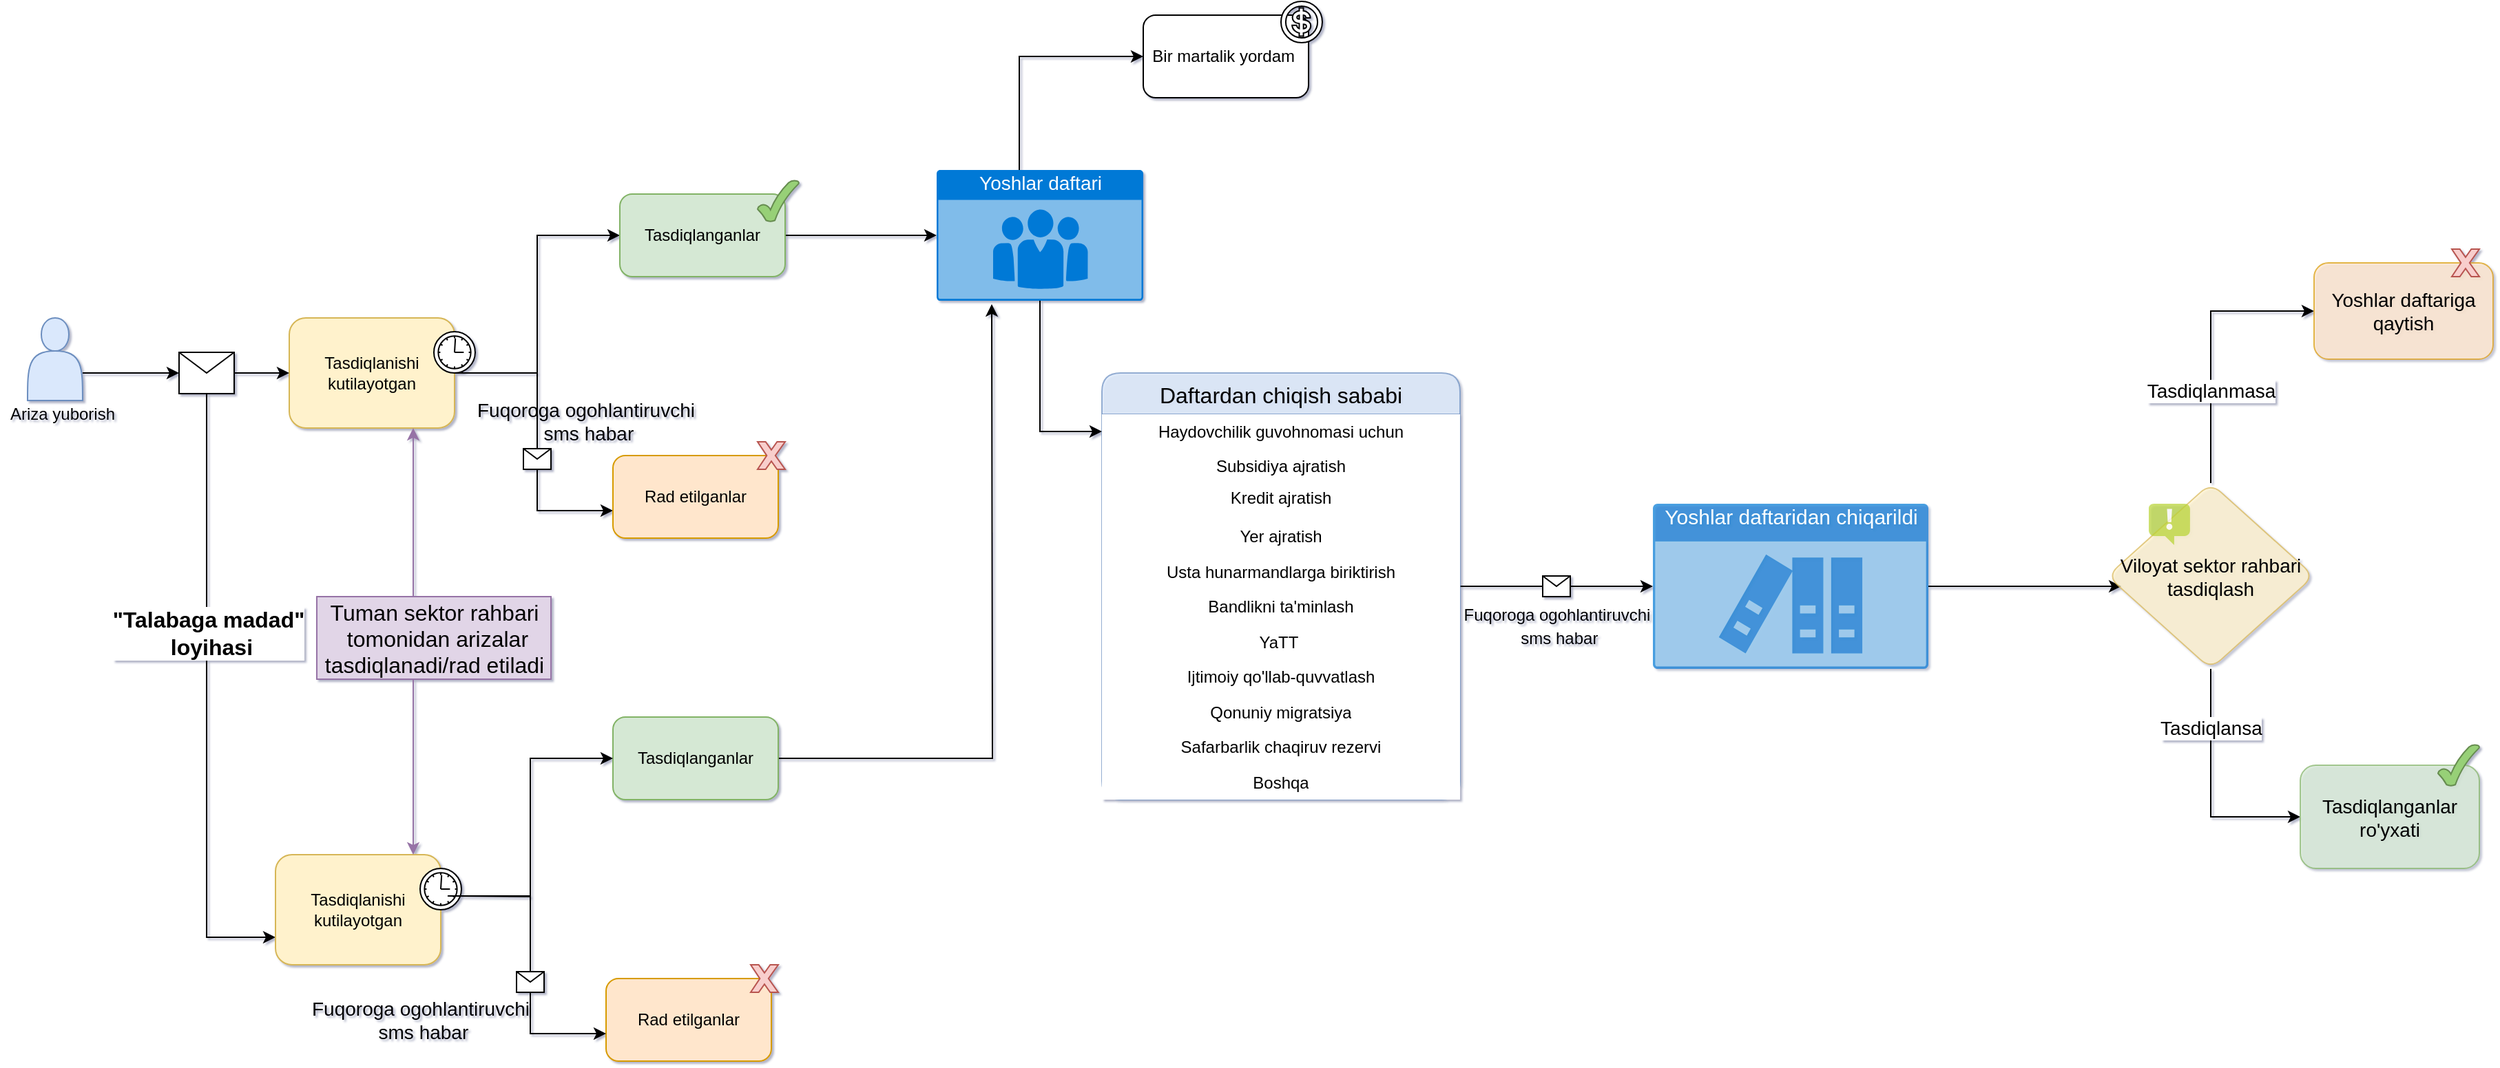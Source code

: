 <mxfile version="14.9.6" type="github">
  <diagram name="Page-1" id="2a216829-ef6e-dabb-86c1-c78162f3ba2b">
    <mxGraphModel dx="2031" dy="349" grid="1" gridSize="10" guides="1" tooltips="1" connect="1" arrows="1" fold="1" page="0" pageScale="1" pageWidth="850" pageHeight="1100" background="none" math="0" shadow="1">
      <root>
        <mxCell id="0" />
        <mxCell id="1" parent="0" />
        <mxCell id="lHs03am_Nj6ZQAmSjY5Q-222" style="edgeStyle=orthogonalEdgeStyle;rounded=0;orthogonalLoop=1;jettySize=auto;html=1;fontSize=14;" edge="1" parent="1" source="lHs03am_Nj6ZQAmSjY5Q-112" target="lHs03am_Nj6ZQAmSjY5Q-220">
          <mxGeometry relative="1" as="geometry" />
        </mxCell>
        <mxCell id="lHs03am_Nj6ZQAmSjY5Q-112" value="Daftardan chiqish sababi" style="shape=table;startSize=30;container=1;collapsible=0;childLayout=tableLayout;fillColor=#dae8fc;strokeColor=#6c8ebf;opacity=70;swimlaneFillColor=#ffffff;direction=east;rounded=1;shadow=0;fontSize=16;" vertex="1" parent="1">
          <mxGeometry x="1050" y="1320" width="260" height="310" as="geometry" />
        </mxCell>
        <mxCell id="lHs03am_Nj6ZQAmSjY5Q-113" value="" style="shape=partialRectangle;collapsible=0;dropTarget=0;pointerEvents=0;fillColor=none;top=0;left=0;bottom=0;right=0;points=[[0,0.5],[1,0.5]];portConstraint=eastwest;" vertex="1" parent="lHs03am_Nj6ZQAmSjY5Q-112">
          <mxGeometry y="30" width="260" height="25" as="geometry" />
        </mxCell>
        <mxCell id="lHs03am_Nj6ZQAmSjY5Q-114" value="Haydovchilik guvohnomasi uchun" style="shape=partialRectangle;html=1;whiteSpace=wrap;connectable=0;overflow=hidden;top=0;left=0;bottom=0;right=0;pointerEvents=1;" vertex="1" parent="lHs03am_Nj6ZQAmSjY5Q-113">
          <mxGeometry width="260" height="25" as="geometry" />
        </mxCell>
        <mxCell id="lHs03am_Nj6ZQAmSjY5Q-115" value="" style="shape=partialRectangle;collapsible=0;dropTarget=0;pointerEvents=0;fillColor=none;top=0;left=0;bottom=0;right=0;points=[[0,0.5],[1,0.5]];portConstraint=eastwest;" vertex="1" parent="lHs03am_Nj6ZQAmSjY5Q-112">
          <mxGeometry y="55" width="260" height="26" as="geometry" />
        </mxCell>
        <mxCell id="lHs03am_Nj6ZQAmSjY5Q-116" value="Subsidiya ajratish" style="shape=partialRectangle;html=1;whiteSpace=wrap;connectable=0;overflow=hidden;top=0;left=0;bottom=0;right=0;pointerEvents=1;" vertex="1" parent="lHs03am_Nj6ZQAmSjY5Q-115">
          <mxGeometry width="260" height="26" as="geometry" />
        </mxCell>
        <mxCell id="lHs03am_Nj6ZQAmSjY5Q-117" value="" style="shape=partialRectangle;collapsible=0;dropTarget=0;pointerEvents=0;fillColor=none;top=0;left=0;bottom=0;right=0;points=[[0,0.5],[1,0.5]];portConstraint=eastwest;" vertex="1" parent="lHs03am_Nj6ZQAmSjY5Q-112">
          <mxGeometry y="81" width="260" height="25" as="geometry" />
        </mxCell>
        <mxCell id="lHs03am_Nj6ZQAmSjY5Q-118" value="Kredit ajratish&lt;br&gt;&lt;br&gt;" style="shape=partialRectangle;html=1;whiteSpace=wrap;connectable=0;overflow=hidden;top=0;left=0;bottom=0;right=0;pointerEvents=1;" vertex="1" parent="lHs03am_Nj6ZQAmSjY5Q-117">
          <mxGeometry width="260" height="25" as="geometry" />
        </mxCell>
        <mxCell id="lHs03am_Nj6ZQAmSjY5Q-119" value="" style="shape=partialRectangle;collapsible=0;dropTarget=0;pointerEvents=0;fillColor=none;top=0;left=0;bottom=0;right=0;points=[[0,0.5],[1,0.5]];portConstraint=eastwest;" vertex="1" parent="lHs03am_Nj6ZQAmSjY5Q-112">
          <mxGeometry y="106" width="260" height="26" as="geometry" />
        </mxCell>
        <mxCell id="lHs03am_Nj6ZQAmSjY5Q-120" value="Yer ajratish" style="shape=partialRectangle;html=1;whiteSpace=wrap;connectable=0;overflow=hidden;top=0;left=0;bottom=0;right=0;pointerEvents=1;" vertex="1" parent="lHs03am_Nj6ZQAmSjY5Q-119">
          <mxGeometry width="260" height="26" as="geometry" />
        </mxCell>
        <mxCell id="lHs03am_Nj6ZQAmSjY5Q-121" value="" style="shape=partialRectangle;collapsible=0;dropTarget=0;pointerEvents=0;fillColor=none;top=0;left=0;bottom=0;right=0;points=[[0,0.5],[1,0.5]];portConstraint=eastwest;" vertex="1" parent="lHs03am_Nj6ZQAmSjY5Q-112">
          <mxGeometry y="132" width="260" height="25" as="geometry" />
        </mxCell>
        <mxCell id="lHs03am_Nj6ZQAmSjY5Q-122" value="Usta hunarmandlarga biriktirish" style="shape=partialRectangle;html=1;whiteSpace=wrap;connectable=0;overflow=hidden;top=0;left=0;bottom=0;right=0;pointerEvents=1;" vertex="1" parent="lHs03am_Nj6ZQAmSjY5Q-121">
          <mxGeometry width="260" height="25" as="geometry" />
        </mxCell>
        <mxCell id="lHs03am_Nj6ZQAmSjY5Q-123" value="" style="shape=partialRectangle;collapsible=0;dropTarget=0;pointerEvents=0;fillColor=none;top=0;left=0;bottom=0;right=0;points=[[0,0.5],[1,0.5]];portConstraint=eastwest;" vertex="1" parent="lHs03am_Nj6ZQAmSjY5Q-112">
          <mxGeometry y="157" width="260" height="26" as="geometry" />
        </mxCell>
        <mxCell id="lHs03am_Nj6ZQAmSjY5Q-124" value="Bandlikni ta&#39;minlash" style="shape=partialRectangle;html=1;whiteSpace=wrap;connectable=0;overflow=hidden;top=0;left=0;bottom=0;right=0;pointerEvents=1;" vertex="1" parent="lHs03am_Nj6ZQAmSjY5Q-123">
          <mxGeometry width="260" height="26" as="geometry" />
        </mxCell>
        <mxCell id="lHs03am_Nj6ZQAmSjY5Q-125" value="" style="shape=partialRectangle;collapsible=0;dropTarget=0;pointerEvents=0;fillColor=none;top=0;left=0;bottom=0;right=0;points=[[0,0.5],[1,0.5]];portConstraint=eastwest;" vertex="1" parent="lHs03am_Nj6ZQAmSjY5Q-112">
          <mxGeometry y="183" width="260" height="25" as="geometry" />
        </mxCell>
        <mxCell id="lHs03am_Nj6ZQAmSjY5Q-126" value="YaTT&lt;span style=&quot;white-space: pre&quot;&gt;	&lt;/span&gt;" style="shape=partialRectangle;html=1;whiteSpace=wrap;connectable=0;overflow=hidden;top=0;left=0;bottom=0;right=0;pointerEvents=1;" vertex="1" parent="lHs03am_Nj6ZQAmSjY5Q-125">
          <mxGeometry width="260" height="25" as="geometry" />
        </mxCell>
        <mxCell id="lHs03am_Nj6ZQAmSjY5Q-127" value="" style="shape=partialRectangle;collapsible=0;dropTarget=0;pointerEvents=0;fillColor=none;top=0;left=0;bottom=0;right=0;points=[[0,0.5],[1,0.5]];portConstraint=eastwest;" vertex="1" parent="lHs03am_Nj6ZQAmSjY5Q-112">
          <mxGeometry y="208" width="260" height="26" as="geometry" />
        </mxCell>
        <mxCell id="lHs03am_Nj6ZQAmSjY5Q-128" value="Ijtimoiy qo&#39;llab-quvvatlash" style="shape=partialRectangle;html=1;whiteSpace=wrap;connectable=0;overflow=hidden;top=0;left=0;bottom=0;right=0;pointerEvents=1;" vertex="1" parent="lHs03am_Nj6ZQAmSjY5Q-127">
          <mxGeometry width="260" height="26" as="geometry" />
        </mxCell>
        <mxCell id="lHs03am_Nj6ZQAmSjY5Q-129" value="" style="shape=partialRectangle;collapsible=0;dropTarget=0;pointerEvents=0;fillColor=none;top=0;left=0;bottom=0;right=0;points=[[0,0.5],[1,0.5]];portConstraint=eastwest;" vertex="1" parent="lHs03am_Nj6ZQAmSjY5Q-112">
          <mxGeometry y="234" width="260" height="25" as="geometry" />
        </mxCell>
        <mxCell id="lHs03am_Nj6ZQAmSjY5Q-130" value="Qonuniy migratsiya" style="shape=partialRectangle;html=1;whiteSpace=wrap;connectable=0;overflow=hidden;top=0;left=0;bottom=0;right=0;pointerEvents=1;" vertex="1" parent="lHs03am_Nj6ZQAmSjY5Q-129">
          <mxGeometry width="260" height="25" as="geometry" />
        </mxCell>
        <mxCell id="lHs03am_Nj6ZQAmSjY5Q-131" value="" style="shape=partialRectangle;collapsible=0;dropTarget=0;pointerEvents=0;fillColor=none;top=0;left=0;bottom=0;right=0;points=[[0,0.5],[1,0.5]];portConstraint=eastwest;" vertex="1" parent="lHs03am_Nj6ZQAmSjY5Q-112">
          <mxGeometry y="259" width="260" height="26" as="geometry" />
        </mxCell>
        <mxCell id="lHs03am_Nj6ZQAmSjY5Q-132" value="Safarbarlik chaqiruv rezervi" style="shape=partialRectangle;html=1;whiteSpace=wrap;connectable=0;overflow=hidden;top=0;left=0;bottom=0;right=0;pointerEvents=1;" vertex="1" parent="lHs03am_Nj6ZQAmSjY5Q-131">
          <mxGeometry width="260" height="26" as="geometry" />
        </mxCell>
        <mxCell id="lHs03am_Nj6ZQAmSjY5Q-133" value="" style="shape=partialRectangle;collapsible=0;dropTarget=0;pointerEvents=0;fillColor=#dae8fc;top=0;left=0;bottom=0;right=0;points=[[0,0.5],[1,0.5]];portConstraint=eastwest;strokeColor=#6c8ebf;" vertex="1" parent="lHs03am_Nj6ZQAmSjY5Q-112">
          <mxGeometry y="285" width="260" height="25" as="geometry" />
        </mxCell>
        <mxCell id="lHs03am_Nj6ZQAmSjY5Q-134" value="Boshqa" style="shape=partialRectangle;html=1;whiteSpace=wrap;connectable=0;overflow=hidden;top=0;left=0;bottom=0;right=0;pointerEvents=1;" vertex="1" parent="lHs03am_Nj6ZQAmSjY5Q-133">
          <mxGeometry width="260" height="25" as="geometry" />
        </mxCell>
        <mxCell id="lHs03am_Nj6ZQAmSjY5Q-5" value="" style="group" vertex="1" connectable="0" parent="1">
          <mxGeometry x="250" y="1270" width="90" height="90" as="geometry" />
        </mxCell>
        <mxCell id="lHs03am_Nj6ZQAmSjY5Q-3" value="" style="shape=actor;whiteSpace=wrap;html=1;fillColor=#dae8fc;strokeColor=#6c8ebf;" vertex="1" parent="lHs03am_Nj6ZQAmSjY5Q-5">
          <mxGeometry x="20" y="10" width="40" height="60" as="geometry" />
        </mxCell>
        <mxCell id="lHs03am_Nj6ZQAmSjY5Q-4" value="Ariza yuborish" style="text;html=1;align=center;verticalAlign=middle;resizable=0;points=[];autosize=1;strokeColor=none;" vertex="1" parent="lHs03am_Nj6ZQAmSjY5Q-5">
          <mxGeometry y="70" width="90" height="20" as="geometry" />
        </mxCell>
        <mxCell id="lHs03am_Nj6ZQAmSjY5Q-40" style="edgeStyle=orthogonalEdgeStyle;rounded=0;orthogonalLoop=1;jettySize=auto;html=1;entryX=0;entryY=0.5;entryDx=0;entryDy=0;" edge="1" parent="1" source="lHs03am_Nj6ZQAmSjY5Q-6" target="lHs03am_Nj6ZQAmSjY5Q-13">
          <mxGeometry relative="1" as="geometry">
            <Array as="points">
              <mxPoint x="640" y="1320" />
              <mxPoint x="640" y="1220" />
            </Array>
          </mxGeometry>
        </mxCell>
        <mxCell id="lHs03am_Nj6ZQAmSjY5Q-42" style="edgeStyle=orthogonalEdgeStyle;rounded=0;orthogonalLoop=1;jettySize=auto;html=1;startArrow=none;" edge="1" parent="1" source="lHs03am_Nj6ZQAmSjY5Q-223">
          <mxGeometry relative="1" as="geometry">
            <mxPoint x="695" y="1420" as="targetPoint" />
            <Array as="points">
              <mxPoint x="640" y="1320" />
              <mxPoint x="640" y="1420" />
              <mxPoint x="695" y="1420" />
            </Array>
          </mxGeometry>
        </mxCell>
        <mxCell id="lHs03am_Nj6ZQAmSjY5Q-6" value="Tasdiqlanishi kutilayotgan" style="html=1;whiteSpace=wrap;rounded=1;fillColor=#fff2cc;strokeColor=#d6b656;" vertex="1" parent="1">
          <mxGeometry x="460" y="1280" width="120" height="80" as="geometry" />
        </mxCell>
        <mxCell id="lHs03am_Nj6ZQAmSjY5Q-7" value="" style="shape=mxgraph.bpmn.timer_start;perimeter=ellipsePerimeter;html=1;labelPosition=right;labelBackgroundColor=#ffffff;align=left;" vertex="1" parent="lHs03am_Nj6ZQAmSjY5Q-6">
          <mxGeometry x="1" width="30" height="30" relative="1" as="geometry">
            <mxPoint x="-15" y="10" as="offset" />
          </mxGeometry>
        </mxCell>
        <mxCell id="lHs03am_Nj6ZQAmSjY5Q-12" style="edgeStyle=orthogonalEdgeStyle;rounded=0;orthogonalLoop=1;jettySize=auto;html=1;entryX=0;entryY=0.5;entryDx=0;entryDy=0;" edge="1" parent="1" source="lHs03am_Nj6ZQAmSjY5Q-10" target="lHs03am_Nj6ZQAmSjY5Q-6">
          <mxGeometry relative="1" as="geometry" />
        </mxCell>
        <mxCell id="lHs03am_Nj6ZQAmSjY5Q-250" style="edgeStyle=orthogonalEdgeStyle;rounded=0;orthogonalLoop=1;jettySize=auto;html=1;fontSize=14;entryX=0;entryY=0.75;entryDx=0;entryDy=0;" edge="1" parent="1" source="lHs03am_Nj6ZQAmSjY5Q-10" target="lHs03am_Nj6ZQAmSjY5Q-248">
          <mxGeometry relative="1" as="geometry">
            <mxPoint x="400" y="1720" as="targetPoint" />
            <Array as="points">
              <mxPoint x="400" y="1730" />
            </Array>
          </mxGeometry>
        </mxCell>
        <mxCell id="lHs03am_Nj6ZQAmSjY5Q-251" value="&quot;Talabaga madad&quot;&lt;br&gt;&amp;nbsp;loyihasi" style="edgeLabel;html=1;align=center;verticalAlign=middle;resizable=0;points=[];fontSize=16;fontStyle=1" vertex="1" connectable="0" parent="lHs03am_Nj6ZQAmSjY5Q-250">
          <mxGeometry x="-0.218" y="1" relative="1" as="geometry">
            <mxPoint as="offset" />
          </mxGeometry>
        </mxCell>
        <mxCell id="lHs03am_Nj6ZQAmSjY5Q-10" value="" style="shape=message;whiteSpace=wrap;html=1;" vertex="1" parent="1">
          <mxGeometry x="380" y="1305" width="40" height="30" as="geometry" />
        </mxCell>
        <mxCell id="lHs03am_Nj6ZQAmSjY5Q-11" style="edgeStyle=orthogonalEdgeStyle;rounded=0;orthogonalLoop=1;jettySize=auto;html=1;entryX=0;entryY=0.5;entryDx=0;entryDy=0;" edge="1" parent="1" source="lHs03am_Nj6ZQAmSjY5Q-3" target="lHs03am_Nj6ZQAmSjY5Q-10">
          <mxGeometry relative="1" as="geometry">
            <mxPoint x="370" y="1310" as="targetPoint" />
            <Array as="points">
              <mxPoint x="330" y="1320" />
              <mxPoint x="330" y="1320" />
            </Array>
          </mxGeometry>
        </mxCell>
        <mxCell id="lHs03am_Nj6ZQAmSjY5Q-44" style="edgeStyle=orthogonalEdgeStyle;rounded=0;orthogonalLoop=1;jettySize=auto;html=1;entryX=0;entryY=0.5;entryDx=0;entryDy=0;entryPerimeter=0;" edge="1" parent="1" source="lHs03am_Nj6ZQAmSjY5Q-13" target="lHs03am_Nj6ZQAmSjY5Q-43">
          <mxGeometry relative="1" as="geometry" />
        </mxCell>
        <mxCell id="lHs03am_Nj6ZQAmSjY5Q-46" style="edgeStyle=orthogonalEdgeStyle;rounded=0;orthogonalLoop=1;jettySize=auto;html=1;entryX=0;entryY=0.5;entryDx=0;entryDy=0;" edge="1" parent="1" source="lHs03am_Nj6ZQAmSjY5Q-43" target="lHs03am_Nj6ZQAmSjY5Q-45">
          <mxGeometry relative="1" as="geometry">
            <Array as="points">
              <mxPoint x="990" y="1090" />
            </Array>
          </mxGeometry>
        </mxCell>
        <mxCell id="lHs03am_Nj6ZQAmSjY5Q-217" style="edgeStyle=orthogonalEdgeStyle;rounded=0;orthogonalLoop=1;jettySize=auto;html=1;fontSize=14;" edge="1" parent="1" source="lHs03am_Nj6ZQAmSjY5Q-43" target="lHs03am_Nj6ZQAmSjY5Q-113">
          <mxGeometry relative="1" as="geometry" />
        </mxCell>
        <mxCell id="lHs03am_Nj6ZQAmSjY5Q-43" value="Yoshlar daftari" style="html=1;strokeColor=none;fillColor=#0079D6;labelPosition=center;verticalLabelPosition=middle;verticalAlign=top;align=center;fontSize=14;outlineConnect=0;spacingTop=-6;fontColor=#FFFFFF;shape=mxgraph.sitemap.about_us;" vertex="1" parent="1">
          <mxGeometry x="930" y="1172.5" width="150" height="95" as="geometry" />
        </mxCell>
        <mxCell id="lHs03am_Nj6ZQAmSjY5Q-213" value="" style="group" vertex="1" connectable="0" parent="1">
          <mxGeometry x="1080" y="1050" width="130" height="70" as="geometry" />
        </mxCell>
        <mxCell id="lHs03am_Nj6ZQAmSjY5Q-45" value="Bir martalik yordam&amp;nbsp;" style="rounded=1;whiteSpace=wrap;html=1;" vertex="1" parent="lHs03am_Nj6ZQAmSjY5Q-213">
          <mxGeometry y="10" width="120" height="60" as="geometry" />
        </mxCell>
        <mxCell id="lHs03am_Nj6ZQAmSjY5Q-47" value="" style="shape=mxgraph.signs.travel.cashier;html=1;pointerEvents=1;verticalLabelPosition=bottom;verticalAlign=top;align=center;" vertex="1" parent="lHs03am_Nj6ZQAmSjY5Q-213">
          <mxGeometry x="100" width="30" height="30" as="geometry" />
        </mxCell>
        <mxCell id="lHs03am_Nj6ZQAmSjY5Q-214" value="" style="group" vertex="1" connectable="0" parent="1">
          <mxGeometry x="695" y="1370" width="125" height="70" as="geometry" />
        </mxCell>
        <mxCell id="lHs03am_Nj6ZQAmSjY5Q-14" value="Rad etilganlar" style="rounded=1;whiteSpace=wrap;html=1;fillColor=#ffe6cc;strokeColor=#d79b00;" vertex="1" parent="lHs03am_Nj6ZQAmSjY5Q-214">
          <mxGeometry y="10" width="120" height="60" as="geometry" />
        </mxCell>
        <mxCell id="lHs03am_Nj6ZQAmSjY5Q-35" value="" style="verticalLabelPosition=bottom;verticalAlign=top;html=1;shape=mxgraph.basic.x;fillColor=#f8cecc;strokeColor=#b85450;" vertex="1" parent="lHs03am_Nj6ZQAmSjY5Q-214">
          <mxGeometry x="105" width="20" height="20" as="geometry" />
        </mxCell>
        <mxCell id="lHs03am_Nj6ZQAmSjY5Q-215" value="" style="group" vertex="1" connectable="0" parent="1">
          <mxGeometry x="700" y="1180" width="130" height="70" as="geometry" />
        </mxCell>
        <mxCell id="lHs03am_Nj6ZQAmSjY5Q-13" value="Tasdiqlanganlar" style="rounded=1;whiteSpace=wrap;html=1;fillColor=#d5e8d4;strokeColor=#82b366;" vertex="1" parent="lHs03am_Nj6ZQAmSjY5Q-215">
          <mxGeometry y="10" width="120" height="60" as="geometry" />
        </mxCell>
        <mxCell id="lHs03am_Nj6ZQAmSjY5Q-34" value="" style="verticalLabelPosition=bottom;verticalAlign=top;html=1;shape=mxgraph.basic.tick;strokeColor=#668C50;fillColor=#97D077;" vertex="1" parent="lHs03am_Nj6ZQAmSjY5Q-215">
          <mxGeometry x="100" width="30" height="30" as="geometry" />
        </mxCell>
        <mxCell id="lHs03am_Nj6ZQAmSjY5Q-232" style="edgeStyle=orthogonalEdgeStyle;rounded=0;orthogonalLoop=1;jettySize=auto;html=1;entryX=0.067;entryY=0.556;entryDx=0;entryDy=0;entryPerimeter=0;fontSize=14;" edge="1" parent="1" source="lHs03am_Nj6ZQAmSjY5Q-220" target="lHs03am_Nj6ZQAmSjY5Q-231">
          <mxGeometry relative="1" as="geometry" />
        </mxCell>
        <mxCell id="lHs03am_Nj6ZQAmSjY5Q-220" value="&lt;font style=&quot;font-size: 15px&quot;&gt;Yoshlar daftaridan chiqarildi&lt;/font&gt;" style="html=1;strokeColor=none;fillColor=#0079D6;labelPosition=center;verticalLabelPosition=middle;verticalAlign=top;align=center;fontSize=12;outlineConnect=0;spacingTop=-6;fontColor=#FFFFFF;shape=mxgraph.sitemap.references;rounded=1;shadow=0;sketch=0;opacity=70;" vertex="1" parent="1">
          <mxGeometry x="1450" y="1415" width="200" height="120" as="geometry" />
        </mxCell>
        <mxCell id="lHs03am_Nj6ZQAmSjY5Q-224" value="" style="shape=message;whiteSpace=wrap;html=1;" vertex="1" parent="1">
          <mxGeometry x="1370" y="1467.5" width="20" height="15" as="geometry" />
        </mxCell>
        <mxCell id="lHs03am_Nj6ZQAmSjY5Q-226" value="&lt;font style=&quot;font-size: 12px&quot;&gt;Fuqoroga ogohlantiruvchi&lt;br&gt;&amp;nbsp;sms habar&lt;/font&gt;" style="text;html=1;align=center;verticalAlign=middle;resizable=0;points=[];autosize=1;strokeColor=none;fontSize=14;" vertex="1" parent="1">
          <mxGeometry x="1305" y="1482.5" width="150" height="40" as="geometry" />
        </mxCell>
        <mxCell id="lHs03am_Nj6ZQAmSjY5Q-227" value="Fuqoroga ogohlantiruvchi&lt;br&gt;&amp;nbsp;sms habar" style="text;html=1;align=center;verticalAlign=middle;resizable=0;points=[];autosize=1;strokeColor=none;fontSize=14;" vertex="1" parent="1">
          <mxGeometry x="590" y="1335" width="170" height="40" as="geometry" />
        </mxCell>
        <mxCell id="lHs03am_Nj6ZQAmSjY5Q-223" value="" style="shape=message;whiteSpace=wrap;html=1;" vertex="1" parent="1">
          <mxGeometry x="630" y="1375" width="20" height="15" as="geometry" />
        </mxCell>
        <mxCell id="lHs03am_Nj6ZQAmSjY5Q-230" value="" style="edgeStyle=orthogonalEdgeStyle;rounded=0;orthogonalLoop=1;jettySize=auto;html=1;endArrow=none;" edge="1" parent="1" source="lHs03am_Nj6ZQAmSjY5Q-6" target="lHs03am_Nj6ZQAmSjY5Q-223">
          <mxGeometry relative="1" as="geometry">
            <mxPoint x="580" y="1320" as="sourcePoint" />
            <mxPoint x="695" y="1420" as="targetPoint" />
            <Array as="points" />
          </mxGeometry>
        </mxCell>
        <mxCell id="lHs03am_Nj6ZQAmSjY5Q-237" style="edgeStyle=orthogonalEdgeStyle;rounded=0;orthogonalLoop=1;jettySize=auto;html=1;entryX=0;entryY=0.5;entryDx=0;entryDy=0;fontSize=14;" edge="1" parent="1" source="lHs03am_Nj6ZQAmSjY5Q-231" target="lHs03am_Nj6ZQAmSjY5Q-235">
          <mxGeometry relative="1" as="geometry" />
        </mxCell>
        <mxCell id="lHs03am_Nj6ZQAmSjY5Q-242" value="Tasdiqlanmasa" style="edgeLabel;html=1;align=center;verticalAlign=middle;resizable=0;points=[];fontSize=14;" vertex="1" connectable="0" parent="lHs03am_Nj6ZQAmSjY5Q-237">
          <mxGeometry x="0.015" y="-1" relative="1" as="geometry">
            <mxPoint x="-1" y="34" as="offset" />
          </mxGeometry>
        </mxCell>
        <mxCell id="lHs03am_Nj6ZQAmSjY5Q-238" style="edgeStyle=orthogonalEdgeStyle;rounded=0;orthogonalLoop=1;jettySize=auto;html=1;entryX=0;entryY=0.5;entryDx=0;entryDy=0;fontSize=14;" edge="1" parent="1" source="lHs03am_Nj6ZQAmSjY5Q-231" target="lHs03am_Nj6ZQAmSjY5Q-236">
          <mxGeometry relative="1" as="geometry" />
        </mxCell>
        <mxCell id="lHs03am_Nj6ZQAmSjY5Q-241" value="Tasdiqlansa" style="edgeLabel;html=1;align=center;verticalAlign=middle;resizable=0;points=[];fontSize=14;" vertex="1" connectable="0" parent="lHs03am_Nj6ZQAmSjY5Q-238">
          <mxGeometry x="0.029" y="1" relative="1" as="geometry">
            <mxPoint x="-1" y="-46" as="offset" />
          </mxGeometry>
        </mxCell>
        <mxCell id="lHs03am_Nj6ZQAmSjY5Q-231" value="Viloyat sektor rahbari tasdiqlash" style="rhombus;whiteSpace=wrap;html=1;rounded=1;shadow=0;sketch=0;fontSize=14;strokeColor=#d6b656;fillColor=#fff2cc;opacity=70;" vertex="1" parent="1">
          <mxGeometry x="1780" y="1400" width="150" height="135" as="geometry" />
        </mxCell>
        <mxCell id="lHs03am_Nj6ZQAmSjY5Q-233" value="" style="aspect=fixed;html=1;points=[];align=center;image;fontSize=12;image=img/lib/mscae/Notification.svg;rounded=1;shadow=0;sketch=0;strokeColor=#000000;fillColor=none;gradientColor=none;opacity=70;" vertex="1" parent="1">
          <mxGeometry x="1810" y="1415" width="30" height="30" as="geometry" />
        </mxCell>
        <mxCell id="lHs03am_Nj6ZQAmSjY5Q-245" value="" style="group" vertex="1" connectable="0" parent="1">
          <mxGeometry x="1930" y="1230" width="130" height="80" as="geometry" />
        </mxCell>
        <mxCell id="lHs03am_Nj6ZQAmSjY5Q-235" value="Yoshlar daftariga qaytish" style="rounded=1;whiteSpace=wrap;html=1;shadow=0;sketch=0;fontSize=14;strokeColor=#d79b00;fillColor=#ffe6cc;opacity=70;" vertex="1" parent="lHs03am_Nj6ZQAmSjY5Q-245">
          <mxGeometry y="10" width="130" height="70" as="geometry" />
        </mxCell>
        <mxCell id="lHs03am_Nj6ZQAmSjY5Q-244" value="" style="verticalLabelPosition=bottom;verticalAlign=top;html=1;shape=mxgraph.basic.x;fillColor=#f8cecc;strokeColor=#b85450;" vertex="1" parent="lHs03am_Nj6ZQAmSjY5Q-245">
          <mxGeometry x="100" width="20" height="20" as="geometry" />
        </mxCell>
        <mxCell id="lHs03am_Nj6ZQAmSjY5Q-246" value="" style="group" vertex="1" connectable="0" parent="1">
          <mxGeometry x="1920" y="1590" width="130" height="90" as="geometry" />
        </mxCell>
        <mxCell id="lHs03am_Nj6ZQAmSjY5Q-236" value="Tasdiqlanganlar ro&#39;yxati" style="rounded=1;whiteSpace=wrap;html=1;shadow=0;sketch=0;fontSize=14;strokeColor=#82b366;fillColor=#d5e8d4;opacity=70;" vertex="1" parent="lHs03am_Nj6ZQAmSjY5Q-246">
          <mxGeometry y="15" width="130" height="75" as="geometry" />
        </mxCell>
        <mxCell id="lHs03am_Nj6ZQAmSjY5Q-243" value="" style="verticalLabelPosition=bottom;verticalAlign=top;html=1;shape=mxgraph.basic.tick;strokeColor=#668C50;fillColor=#97D077;" vertex="1" parent="lHs03am_Nj6ZQAmSjY5Q-246">
          <mxGeometry x="100" width="30" height="30" as="geometry" />
        </mxCell>
        <mxCell id="lHs03am_Nj6ZQAmSjY5Q-248" value="Tasdiqlanishi kutilayotgan" style="html=1;whiteSpace=wrap;rounded=1;fillColor=#fff2cc;strokeColor=#d6b656;" vertex="1" parent="1">
          <mxGeometry x="450" y="1670" width="120" height="80" as="geometry" />
        </mxCell>
        <mxCell id="lHs03am_Nj6ZQAmSjY5Q-249" value="" style="shape=mxgraph.bpmn.timer_start;perimeter=ellipsePerimeter;html=1;labelPosition=right;labelBackgroundColor=#ffffff;align=left;" vertex="1" parent="lHs03am_Nj6ZQAmSjY5Q-248">
          <mxGeometry x="1" width="30" height="30" relative="1" as="geometry">
            <mxPoint x="-15" y="10" as="offset" />
          </mxGeometry>
        </mxCell>
        <mxCell id="lHs03am_Nj6ZQAmSjY5Q-252" value="" style="group" vertex="1" connectable="0" parent="1">
          <mxGeometry x="690" y="1750" width="125" height="70" as="geometry" />
        </mxCell>
        <mxCell id="lHs03am_Nj6ZQAmSjY5Q-253" value="Rad etilganlar" style="rounded=1;whiteSpace=wrap;html=1;fillColor=#ffe6cc;strokeColor=#d79b00;" vertex="1" parent="lHs03am_Nj6ZQAmSjY5Q-252">
          <mxGeometry y="10" width="120" height="60" as="geometry" />
        </mxCell>
        <mxCell id="lHs03am_Nj6ZQAmSjY5Q-254" value="" style="verticalLabelPosition=bottom;verticalAlign=top;html=1;shape=mxgraph.basic.x;fillColor=#f8cecc;strokeColor=#b85450;" vertex="1" parent="lHs03am_Nj6ZQAmSjY5Q-252">
          <mxGeometry x="105" width="20" height="20" as="geometry" />
        </mxCell>
        <mxCell id="lHs03am_Nj6ZQAmSjY5Q-261" style="edgeStyle=orthogonalEdgeStyle;rounded=0;orthogonalLoop=1;jettySize=auto;html=1;fontSize=16;" edge="1" parent="1" source="lHs03am_Nj6ZQAmSjY5Q-255">
          <mxGeometry relative="1" as="geometry">
            <mxPoint x="970" y="1270" as="targetPoint" />
          </mxGeometry>
        </mxCell>
        <mxCell id="lHs03am_Nj6ZQAmSjY5Q-255" value="Tasdiqlanganlar" style="rounded=1;whiteSpace=wrap;html=1;fillColor=#d5e8d4;strokeColor=#82b366;" vertex="1" parent="1">
          <mxGeometry x="695" y="1570" width="120" height="60" as="geometry" />
        </mxCell>
        <mxCell id="lHs03am_Nj6ZQAmSjY5Q-256" style="edgeStyle=orthogonalEdgeStyle;rounded=0;orthogonalLoop=1;jettySize=auto;html=1;entryX=0;entryY=0.5;entryDx=0;entryDy=0;" edge="1" parent="1">
          <mxGeometry relative="1" as="geometry">
            <mxPoint x="575" y="1700" as="sourcePoint" />
            <mxPoint x="695" y="1600" as="targetPoint" />
            <Array as="points">
              <mxPoint x="635" y="1700" />
              <mxPoint x="635" y="1600" />
            </Array>
          </mxGeometry>
        </mxCell>
        <mxCell id="lHs03am_Nj6ZQAmSjY5Q-257" style="edgeStyle=orthogonalEdgeStyle;rounded=0;orthogonalLoop=1;jettySize=auto;html=1;startArrow=none;" edge="1" parent="1" source="lHs03am_Nj6ZQAmSjY5Q-258">
          <mxGeometry relative="1" as="geometry">
            <mxPoint x="690" y="1800" as="targetPoint" />
            <Array as="points">
              <mxPoint x="635" y="1700" />
              <mxPoint x="635" y="1800" />
              <mxPoint x="690" y="1800" />
            </Array>
          </mxGeometry>
        </mxCell>
        <mxCell id="lHs03am_Nj6ZQAmSjY5Q-258" value="" style="shape=message;whiteSpace=wrap;html=1;" vertex="1" parent="1">
          <mxGeometry x="625" y="1755" width="20" height="15" as="geometry" />
        </mxCell>
        <mxCell id="lHs03am_Nj6ZQAmSjY5Q-259" value="" style="edgeStyle=orthogonalEdgeStyle;rounded=0;orthogonalLoop=1;jettySize=auto;html=1;endArrow=none;" edge="1" parent="1" target="lHs03am_Nj6ZQAmSjY5Q-258">
          <mxGeometry relative="1" as="geometry">
            <mxPoint x="575" y="1700" as="sourcePoint" />
            <mxPoint x="690" y="1800" as="targetPoint" />
            <Array as="points" />
          </mxGeometry>
        </mxCell>
        <mxCell id="lHs03am_Nj6ZQAmSjY5Q-260" value="Fuqoroga ogohlantiruvchi&lt;br&gt;&amp;nbsp;sms habar" style="text;html=1;align=center;verticalAlign=middle;resizable=0;points=[];autosize=1;strokeColor=none;fontSize=14;" vertex="1" parent="1">
          <mxGeometry x="470" y="1770" width="170" height="40" as="geometry" />
        </mxCell>
        <mxCell id="lHs03am_Nj6ZQAmSjY5Q-263" style="edgeStyle=orthogonalEdgeStyle;rounded=0;orthogonalLoop=1;jettySize=auto;html=1;entryX=0.75;entryY=1;entryDx=0;entryDy=0;fontSize=16;fillColor=#e1d5e7;strokeColor=#9673a6;" edge="1" parent="1" source="lHs03am_Nj6ZQAmSjY5Q-262" target="lHs03am_Nj6ZQAmSjY5Q-6">
          <mxGeometry relative="1" as="geometry">
            <Array as="points">
              <mxPoint x="550" y="1450" />
              <mxPoint x="550" y="1450" />
            </Array>
          </mxGeometry>
        </mxCell>
        <mxCell id="lHs03am_Nj6ZQAmSjY5Q-264" style="edgeStyle=orthogonalEdgeStyle;rounded=0;orthogonalLoop=1;jettySize=auto;html=1;fontSize=16;fillColor=#e1d5e7;strokeColor=#9673a6;" edge="1" parent="1" source="lHs03am_Nj6ZQAmSjY5Q-262">
          <mxGeometry relative="1" as="geometry">
            <mxPoint x="550" y="1670" as="targetPoint" />
            <Array as="points">
              <mxPoint x="550" y="1670" />
            </Array>
          </mxGeometry>
        </mxCell>
        <mxCell id="lHs03am_Nj6ZQAmSjY5Q-262" value="Tuman sektor rahbari&lt;br&gt;&amp;nbsp;tomonidan arizalar &lt;br&gt;tasdiqlanadi/rad etiladi" style="text;html=1;align=center;verticalAlign=middle;resizable=0;points=[];autosize=1;strokeColor=#9673a6;fontSize=16;fillColor=#e1d5e7;" vertex="1" parent="1">
          <mxGeometry x="480" y="1482.5" width="170" height="60" as="geometry" />
        </mxCell>
      </root>
    </mxGraphModel>
  </diagram>
</mxfile>
